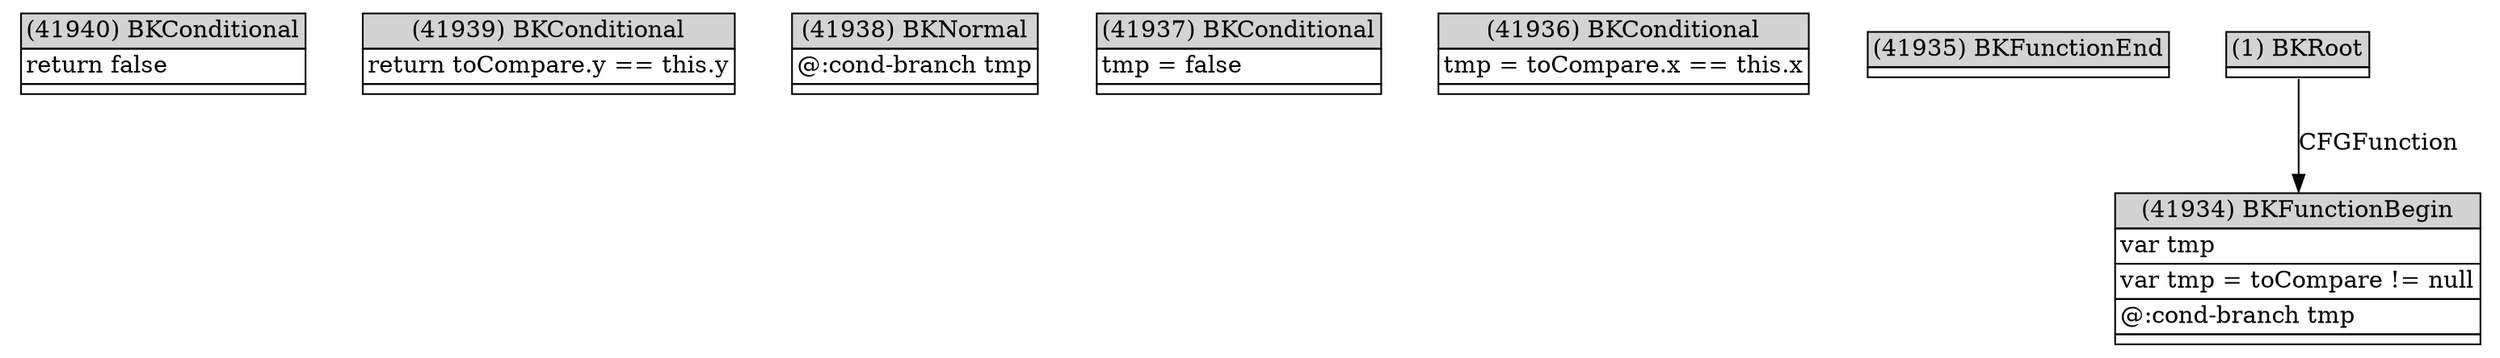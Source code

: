 digraph graphname {
	node [shape=plaintext];
n41940[label=<<table BORDER="0" CELLBORDER="1" CELLSPACING="0">
	<tr><td port="in" bgcolor="lightgray">(41940) BKConditional</td></tr>
	<tr><td port="e0" align="left">return false</td></tr>
	<tr><td port="out"></td></tr>
</table>>];
n41939[label=<<table BORDER="0" CELLBORDER="1" CELLSPACING="0">
	<tr><td port="in" bgcolor="lightgray">(41939) BKConditional</td></tr>
	<tr><td port="e0" align="left">return toCompare.y == this.y</td></tr>
	<tr><td port="out"></td></tr>
</table>>];
n41938[label=<<table BORDER="0" CELLBORDER="1" CELLSPACING="0">
	<tr><td port="in" bgcolor="lightgray">(41938) BKNormal</td></tr>
	<tr><td port="e0" align="left">@:cond-branch tmp</td></tr>
	<tr><td port="out"></td></tr>
</table>>];
n41937[label=<<table BORDER="0" CELLBORDER="1" CELLSPACING="0">
	<tr><td port="in" bgcolor="lightgray">(41937) BKConditional</td></tr>
	<tr><td port="e0" align="left">tmp = false</td></tr>
	<tr><td port="out"></td></tr>
</table>>];
n41936[label=<<table BORDER="0" CELLBORDER="1" CELLSPACING="0">
	<tr><td port="in" bgcolor="lightgray">(41936) BKConditional</td></tr>
	<tr><td port="e0" align="left">tmp = toCompare.x == this.x</td></tr>
	<tr><td port="out"></td></tr>
</table>>];
n41935[label=<<table BORDER="0" CELLBORDER="1" CELLSPACING="0">
	<tr><td port="in" bgcolor="lightgray">(41935) BKFunctionEnd</td></tr>
	<tr><td port="out"></td></tr>
</table>>];
n41934[label=<<table BORDER="0" CELLBORDER="1" CELLSPACING="0">
	<tr><td port="in" bgcolor="lightgray">(41934) BKFunctionBegin</td></tr>
	<tr><td port="e0" align="left">var tmp</td></tr>
	<tr><td port="e1" align="left">var tmp = toCompare != null</td></tr>
	<tr><td port="e2" align="left">@:cond-branch tmp</td></tr>
	<tr><td port="out"></td></tr>
</table>>];
n1[label=<<table BORDER="0" CELLBORDER="1" CELLSPACING="0">
	<tr><td port="in" bgcolor="lightgray">(1) BKRoot</td></tr>
	<tr><td port="out"></td></tr>
</table>>];
n1:out -> n41934:in[label="CFGFunction"];
}
